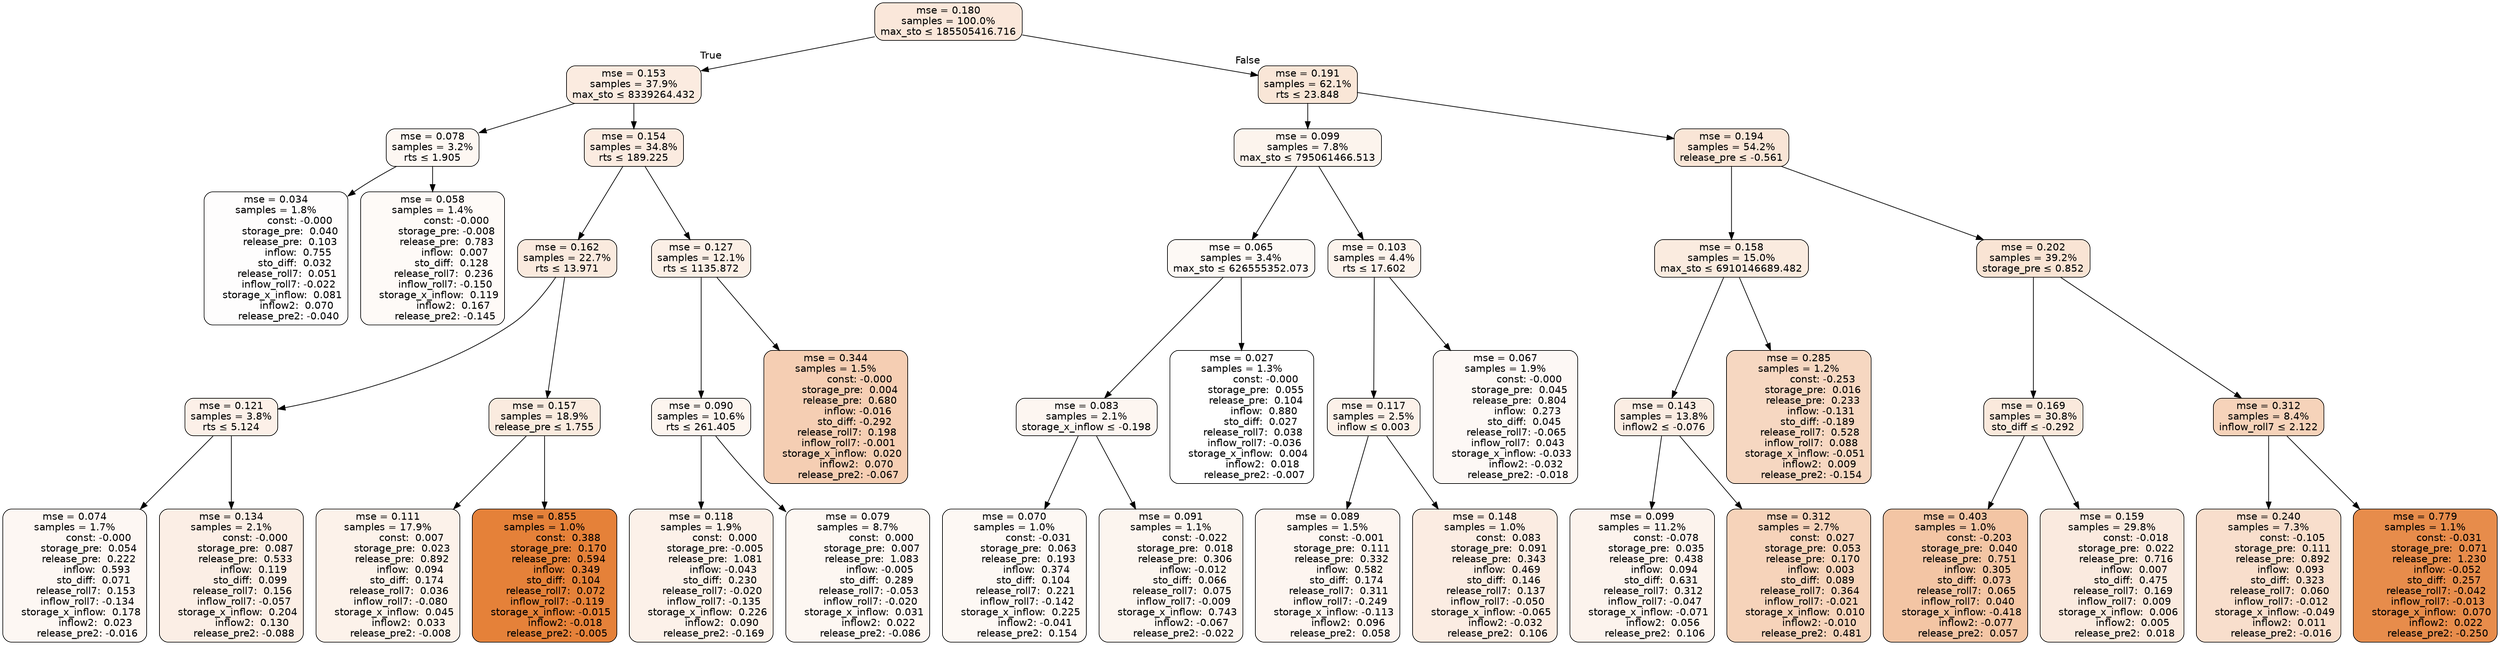 digraph tree {
bgcolor="transparent"
node [shape=rectangle, style="filled, rounded", color="black", fontname=helvetica] ;
edge [fontname=helvetica] ;
	"0" [label="mse = 0.180
samples = 100.0%
max_sto &le; 185505416.716", fillcolor="#fae7da"]
	"1" [label="mse = 0.153
samples = 37.9%
max_sto &le; 8339264.432", fillcolor="#fbebe0"]
	"2" [label="mse = 0.078
samples = 3.2%
rts &le; 1.905", fillcolor="#fdf7f2"]
	"3" [label="mse = 0.034
samples = 1.8%
               const: -0.000
         storage_pre:  0.040
         release_pre:  0.103
              inflow:  0.755
            sto_diff:  0.032
       release_roll7:  0.051
        inflow_roll7: -0.022
    storage_x_inflow:  0.081
             inflow2:  0.070
        release_pre2: -0.040", fillcolor="#fefdfd"]
	"4" [label="mse = 0.058
samples = 1.4%
               const: -0.000
         storage_pre: -0.008
         release_pre:  0.783
              inflow:  0.007
            sto_diff:  0.128
       release_roll7:  0.236
        inflow_roll7: -0.150
    storage_x_inflow:  0.119
             inflow2:  0.167
        release_pre2: -0.145", fillcolor="#fefaf7"]
	"5" [label="mse = 0.154
samples = 34.8%
rts &le; 189.225", fillcolor="#fbebe0"]
	"6" [label="mse = 0.162
samples = 22.7%
rts &le; 13.971", fillcolor="#faeade"]
	"7" [label="mse = 0.121
samples = 3.8%
rts &le; 5.124", fillcolor="#fcf0e8"]
	"8" [label="mse = 0.074
samples = 1.7%
               const: -0.000
         storage_pre:  0.054
         release_pre:  0.222
              inflow:  0.593
            sto_diff:  0.071
       release_roll7:  0.153
        inflow_roll7: -0.134
    storage_x_inflow:  0.178
             inflow2:  0.023
        release_pre2: -0.016", fillcolor="#fdf7f3"]
	"9" [label="mse = 0.134
samples = 2.1%
               const: -0.000
         storage_pre:  0.087
         release_pre:  0.533
              inflow:  0.119
            sto_diff:  0.099
       release_roll7:  0.156
        inflow_roll7: -0.057
    storage_x_inflow:  0.204
             inflow2:  0.130
        release_pre2: -0.088", fillcolor="#fbeee5"]
	"10" [label="mse = 0.157
samples = 18.9%
release_pre &le; 1.755", fillcolor="#faebdf"]
	"11" [label="mse = 0.111
samples = 17.9%
               const:  0.007
         storage_pre:  0.023
         release_pre:  0.892
              inflow:  0.094
            sto_diff:  0.174
       release_roll7:  0.036
        inflow_roll7: -0.080
    storage_x_inflow:  0.045
             inflow2:  0.033
        release_pre2: -0.008", fillcolor="#fcf2ea"]
	"12" [label="mse = 0.855
samples = 1.0%
               const:  0.388
         storage_pre:  0.170
         release_pre:  0.594
              inflow:  0.349
            sto_diff:  0.104
       release_roll7:  0.072
        inflow_roll7: -0.119
    storage_x_inflow: -0.015
             inflow2: -0.018
        release_pre2: -0.005", fillcolor="#e58139"]
	"13" [label="mse = 0.127
samples = 12.1%
rts &le; 1135.872", fillcolor="#fbefe6"]
	"14" [label="mse = 0.090
samples = 10.6%
rts &le; 261.405", fillcolor="#fdf5ef"]
	"15" [label="mse = 0.118
samples = 1.9%
               const:  0.000
         storage_pre: -0.005
         release_pre:  1.081
              inflow: -0.043
            sto_diff:  0.230
       release_roll7: -0.020
        inflow_roll7: -0.135
    storage_x_inflow:  0.226
             inflow2:  0.090
        release_pre2: -0.169", fillcolor="#fcf1e9"]
	"16" [label="mse = 0.079
samples = 8.7%
               const:  0.000
         storage_pre:  0.007
         release_pre:  1.083
              inflow: -0.005
            sto_diff:  0.289
       release_roll7: -0.053
        inflow_roll7: -0.020
    storage_x_inflow:  0.031
             inflow2:  0.022
        release_pre2: -0.086", fillcolor="#fdf7f2"]
	"17" [label="mse = 0.344
samples = 1.5%
               const: -0.000
         storage_pre:  0.004
         release_pre:  0.680
              inflow: -0.016
            sto_diff: -0.292
       release_roll7:  0.198
        inflow_roll7: -0.001
    storage_x_inflow:  0.020
             inflow2:  0.070
        release_pre2: -0.067", fillcolor="#f5ceb3"]
	"18" [label="mse = 0.191
samples = 62.1%
rts &le; 23.848", fillcolor="#f9e6d7"]
	"19" [label="mse = 0.099
samples = 7.8%
max_sto &le; 795061466.513", fillcolor="#fcf4ed"]
	"20" [label="mse = 0.065
samples = 3.4%
max_sto &le; 626555352.073", fillcolor="#fdf9f5"]
	"21" [label="mse = 0.083
samples = 2.1%
storage_x_inflow &le; -0.198", fillcolor="#fdf6f1"]
	"22" [label="mse = 0.070
samples = 1.0%
               const: -0.031
         storage_pre:  0.063
         release_pre:  0.193
              inflow:  0.374
            sto_diff:  0.104
       release_roll7:  0.221
        inflow_roll7: -0.142
    storage_x_inflow:  0.225
             inflow2: -0.041
        release_pre2:  0.154", fillcolor="#fdf8f4"]
	"23" [label="mse = 0.091
samples = 1.1%
               const: -0.022
         storage_pre:  0.018
         release_pre:  0.306
              inflow: -0.012
            sto_diff:  0.066
       release_roll7:  0.075
        inflow_roll7: -0.009
    storage_x_inflow:  0.743
             inflow2: -0.067
        release_pre2: -0.022", fillcolor="#fcf5ef"]
	"24" [label="mse = 0.027
samples = 1.3%
               const: -0.000
         storage_pre:  0.055
         release_pre:  0.104
              inflow:  0.880
            sto_diff:  0.027
       release_roll7:  0.038
        inflow_roll7: -0.036
    storage_x_inflow:  0.004
             inflow2:  0.018
        release_pre2: -0.007", fillcolor="#ffffff"]
	"25" [label="mse = 0.103
samples = 4.4%
rts &le; 17.602", fillcolor="#fcf3ec"]
	"26" [label="mse = 0.117
samples = 2.5%
inflow &le; 0.003", fillcolor="#fcf1e9"]
	"27" [label="mse = 0.089
samples = 1.5%
               const: -0.001
         storage_pre:  0.111
         release_pre:  0.332
              inflow:  0.582
            sto_diff:  0.174
       release_roll7:  0.311
        inflow_roll7: -0.249
    storage_x_inflow: -0.113
             inflow2:  0.096
        release_pre2:  0.058", fillcolor="#fdf5f0"]
	"28" [label="mse = 0.148
samples = 1.0%
               const:  0.083
         storage_pre:  0.091
         release_pre:  0.343
              inflow:  0.469
            sto_diff:  0.146
       release_roll7:  0.137
        inflow_roll7: -0.050
    storage_x_inflow: -0.065
             inflow2: -0.032
        release_pre2:  0.106", fillcolor="#fbece2"]
	"29" [label="mse = 0.067
samples = 1.9%
               const: -0.000
         storage_pre:  0.045
         release_pre:  0.804
              inflow:  0.273
            sto_diff:  0.045
       release_roll7: -0.065
        inflow_roll7:  0.043
    storage_x_inflow: -0.033
             inflow2: -0.032
        release_pre2: -0.018", fillcolor="#fdf8f5"]
	"30" [label="mse = 0.194
samples = 54.2%
release_pre &le; -0.561", fillcolor="#f9e5d6"]
	"31" [label="mse = 0.158
samples = 15.0%
max_sto &le; 6910146689.482", fillcolor="#faebdf"]
	"32" [label="mse = 0.143
samples = 13.8%
inflow2 &le; -0.076", fillcolor="#fbede3"]
	"33" [label="mse = 0.099
samples = 11.2%
               const: -0.078
         storage_pre:  0.035
         release_pre:  0.438
              inflow:  0.094
            sto_diff:  0.631
       release_roll7:  0.312
        inflow_roll7: -0.047
    storage_x_inflow: -0.071
             inflow2:  0.056
        release_pre2:  0.106", fillcolor="#fcf3ed"]
	"34" [label="mse = 0.312
samples = 2.7%
               const:  0.027
         storage_pre:  0.053
         release_pre:  0.170
              inflow:  0.003
            sto_diff:  0.089
       release_roll7:  0.364
        inflow_roll7: -0.021
    storage_x_inflow:  0.010
             inflow2: -0.010
        release_pre2:  0.481", fillcolor="#f6d3ba"]
	"35" [label="mse = 0.285
samples = 1.2%
               const: -0.253
         storage_pre:  0.016
         release_pre:  0.233
              inflow: -0.131
            sto_diff: -0.189
       release_roll7:  0.528
        inflow_roll7:  0.088
    storage_x_inflow: -0.051
             inflow2:  0.009
        release_pre2: -0.154", fillcolor="#f6d7c1"]
	"36" [label="mse = 0.202
samples = 39.2%
storage_pre &le; 0.852", fillcolor="#f9e4d4"]
	"37" [label="mse = 0.169
samples = 30.8%
sto_diff &le; -0.292", fillcolor="#fae9dc"]
	"38" [label="mse = 0.403
samples = 1.0%
               const: -0.203
         storage_pre:  0.040
         release_pre:  0.751
              inflow:  0.305
            sto_diff:  0.073
       release_roll7:  0.065
        inflow_roll7:  0.040
    storage_x_inflow: -0.418
             inflow2: -0.077
        release_pre2:  0.057", fillcolor="#f3c5a4"]
	"39" [label="mse = 0.159
samples = 29.8%
               const: -0.018
         storage_pre:  0.022
         release_pre:  0.716
              inflow:  0.007
            sto_diff:  0.475
       release_roll7:  0.169
        inflow_roll7:  0.009
    storage_x_inflow:  0.006
             inflow2:  0.005
        release_pre2:  0.018", fillcolor="#faeadf"]
	"40" [label="mse = 0.312
samples = 8.4%
inflow_roll7 &le; 2.122", fillcolor="#f6d3ba"]
	"41" [label="mse = 0.240
samples = 7.3%
               const: -0.105
         storage_pre:  0.111
         release_pre:  0.892
              inflow:  0.093
            sto_diff:  0.323
       release_roll7:  0.060
        inflow_roll7: -0.012
    storage_x_inflow: -0.049
             inflow2:  0.011
        release_pre2: -0.016", fillcolor="#f8decc"]
	"42" [label="mse = 0.779
samples = 1.1%
               const: -0.031
         storage_pre:  0.071
         release_pre:  1.230
              inflow: -0.052
            sto_diff:  0.257
       release_roll7: -0.042
        inflow_roll7: -0.013
    storage_x_inflow:  0.070
             inflow2:  0.022
        release_pre2: -0.250", fillcolor="#e78c4b"]

	"0" -> "1" [labeldistance=2.5, labelangle=45, headlabel="True"]
	"1" -> "2"
	"2" -> "3"
	"2" -> "4"
	"1" -> "5"
	"5" -> "6"
	"6" -> "7"
	"7" -> "8"
	"7" -> "9"
	"6" -> "10"
	"10" -> "11"
	"10" -> "12"
	"5" -> "13"
	"13" -> "14"
	"14" -> "15"
	"14" -> "16"
	"13" -> "17"
	"0" -> "18" [labeldistance=2.5, labelangle=-45, headlabel="False"]
	"18" -> "19"
	"19" -> "20"
	"20" -> "21"
	"21" -> "22"
	"21" -> "23"
	"20" -> "24"
	"19" -> "25"
	"25" -> "26"
	"26" -> "27"
	"26" -> "28"
	"25" -> "29"
	"18" -> "30"
	"30" -> "31"
	"31" -> "32"
	"32" -> "33"
	"32" -> "34"
	"31" -> "35"
	"30" -> "36"
	"36" -> "37"
	"37" -> "38"
	"37" -> "39"
	"36" -> "40"
	"40" -> "41"
	"40" -> "42"
}
